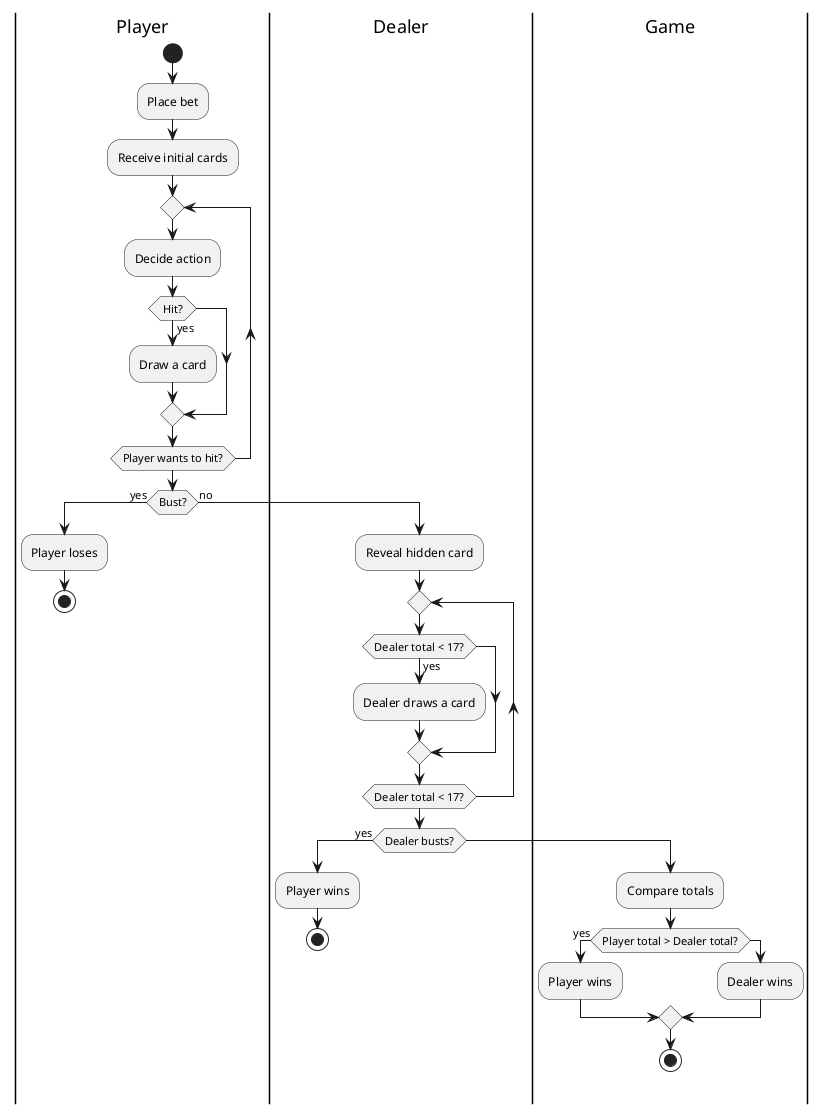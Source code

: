 @startuml
|Player|
start
:Place bet;
:Receive initial cards;
repeat
  :Decide action;
  if (Hit?) then (yes)
    :Draw a card;
  endif
repeat while (Player wants to hit?)

if (Bust?) then (yes)
  :Player loses;
  stop
else (no)
  |Dealer|
  :Reveal hidden card;
  repeat
    if (Dealer total < 17?) then (yes)
      :Dealer draws a card;
    endif
  repeat while (Dealer total < 17?)

  if (Dealer busts?) then (yes)
    :Player wins;
    stop
  else
    |Game|
    :Compare totals;
    if (Player total > Dealer total?) then (yes)
      :Player wins;
    else
      :Dealer wins;
    endif
    stop
  endif
endif
@enduml